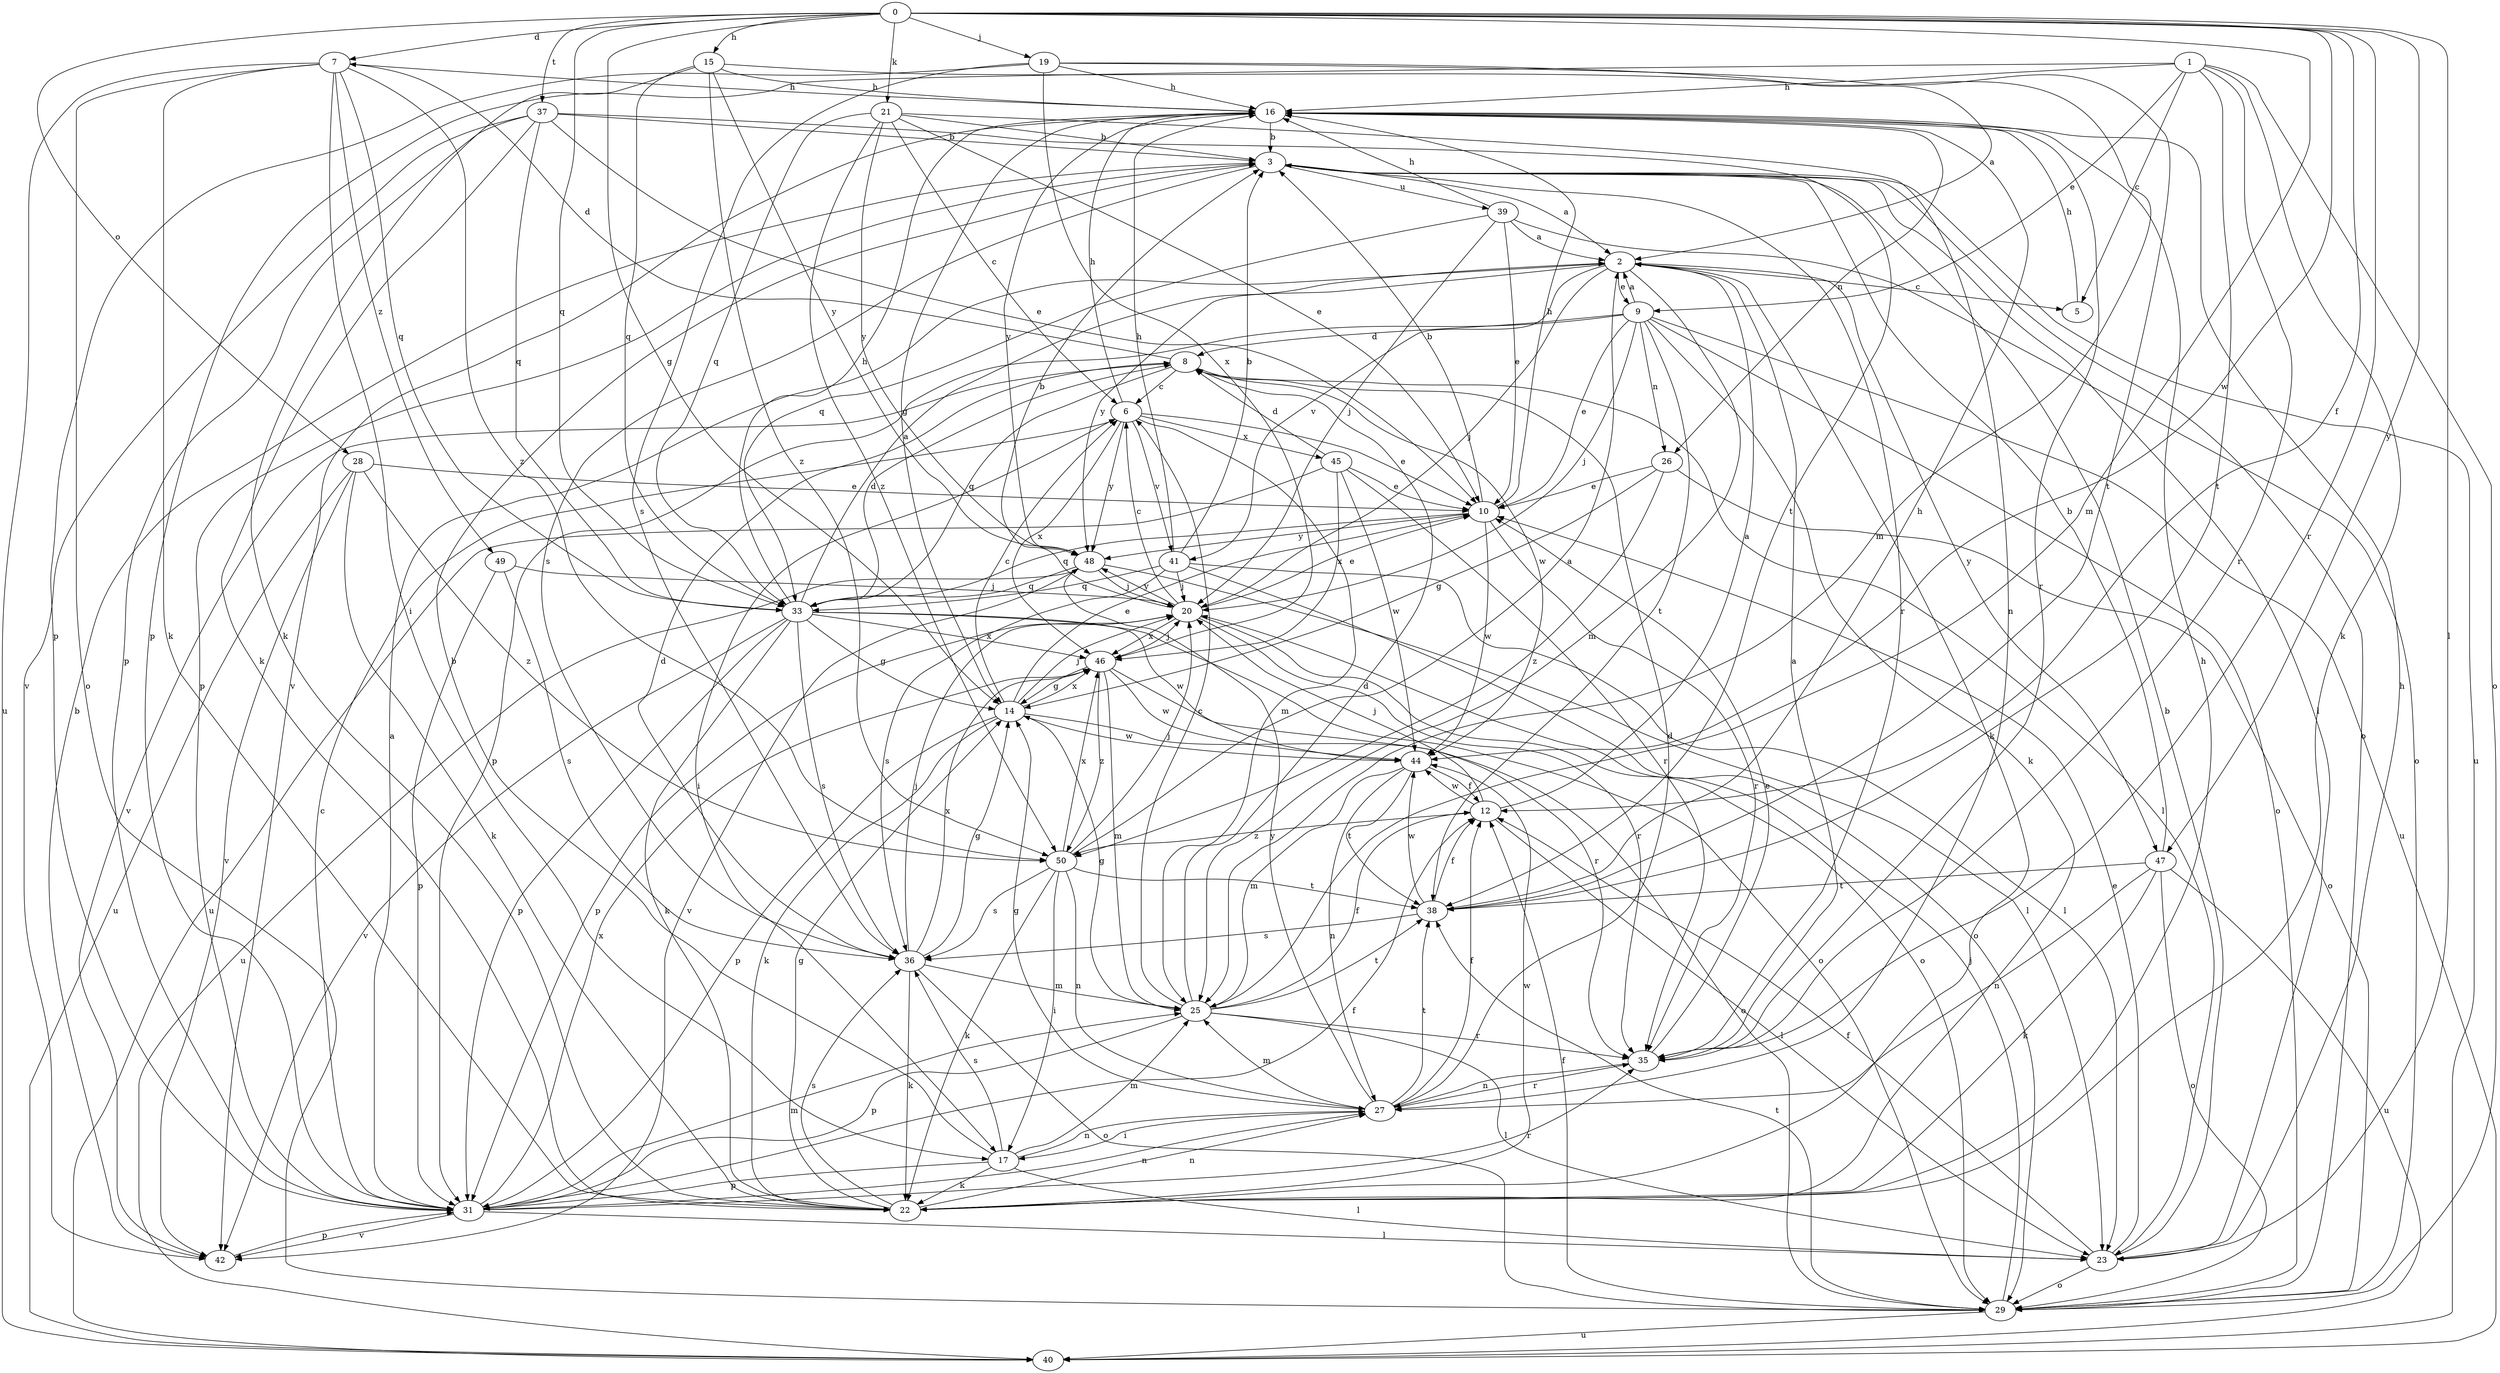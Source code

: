 strict digraph  {
0;
1;
2;
3;
5;
6;
7;
8;
9;
10;
12;
14;
15;
16;
17;
19;
20;
21;
22;
23;
25;
26;
27;
28;
29;
31;
33;
35;
36;
37;
38;
39;
40;
41;
42;
44;
45;
46;
47;
48;
49;
50;
0 -> 7  [label=d];
0 -> 12  [label=f];
0 -> 14  [label=g];
0 -> 15  [label=h];
0 -> 19  [label=j];
0 -> 21  [label=k];
0 -> 23  [label=l];
0 -> 25  [label=m];
0 -> 28  [label=o];
0 -> 33  [label=q];
0 -> 35  [label=r];
0 -> 37  [label=t];
0 -> 44  [label=w];
0 -> 47  [label=y];
1 -> 5  [label=c];
1 -> 9  [label=e];
1 -> 16  [label=h];
1 -> 22  [label=k];
1 -> 29  [label=o];
1 -> 31  [label=p];
1 -> 35  [label=r];
1 -> 38  [label=t];
2 -> 5  [label=c];
2 -> 9  [label=e];
2 -> 20  [label=j];
2 -> 22  [label=k];
2 -> 25  [label=m];
2 -> 41  [label=v];
2 -> 47  [label=y];
2 -> 48  [label=y];
3 -> 2  [label=a];
3 -> 23  [label=l];
3 -> 29  [label=o];
3 -> 31  [label=p];
3 -> 35  [label=r];
3 -> 36  [label=s];
3 -> 39  [label=u];
3 -> 40  [label=u];
5 -> 16  [label=h];
6 -> 10  [label=e];
6 -> 16  [label=h];
6 -> 17  [label=i];
6 -> 25  [label=m];
6 -> 41  [label=v];
6 -> 45  [label=x];
6 -> 46  [label=x];
6 -> 48  [label=y];
7 -> 16  [label=h];
7 -> 17  [label=i];
7 -> 22  [label=k];
7 -> 29  [label=o];
7 -> 33  [label=q];
7 -> 40  [label=u];
7 -> 49  [label=z];
7 -> 50  [label=z];
8 -> 6  [label=c];
8 -> 7  [label=d];
8 -> 23  [label=l];
8 -> 33  [label=q];
8 -> 42  [label=v];
8 -> 44  [label=w];
9 -> 2  [label=a];
9 -> 8  [label=d];
9 -> 10  [label=e];
9 -> 20  [label=j];
9 -> 22  [label=k];
9 -> 26  [label=n];
9 -> 29  [label=o];
9 -> 31  [label=p];
9 -> 38  [label=t];
9 -> 40  [label=u];
10 -> 3  [label=b];
10 -> 16  [label=h];
10 -> 33  [label=q];
10 -> 35  [label=r];
10 -> 44  [label=w];
10 -> 48  [label=y];
12 -> 2  [label=a];
12 -> 20  [label=j];
12 -> 23  [label=l];
12 -> 44  [label=w];
12 -> 50  [label=z];
14 -> 6  [label=c];
14 -> 10  [label=e];
14 -> 20  [label=j];
14 -> 22  [label=k];
14 -> 29  [label=o];
14 -> 31  [label=p];
14 -> 44  [label=w];
14 -> 46  [label=x];
15 -> 16  [label=h];
15 -> 22  [label=k];
15 -> 25  [label=m];
15 -> 33  [label=q];
15 -> 48  [label=y];
15 -> 50  [label=z];
16 -> 3  [label=b];
16 -> 14  [label=g];
16 -> 26  [label=n];
16 -> 35  [label=r];
16 -> 42  [label=v];
16 -> 48  [label=y];
17 -> 3  [label=b];
17 -> 22  [label=k];
17 -> 23  [label=l];
17 -> 25  [label=m];
17 -> 27  [label=n];
17 -> 31  [label=p];
17 -> 36  [label=s];
19 -> 2  [label=a];
19 -> 16  [label=h];
19 -> 31  [label=p];
19 -> 36  [label=s];
19 -> 38  [label=t];
19 -> 46  [label=x];
20 -> 3  [label=b];
20 -> 6  [label=c];
20 -> 10  [label=e];
20 -> 29  [label=o];
20 -> 31  [label=p];
20 -> 35  [label=r];
20 -> 46  [label=x];
20 -> 48  [label=y];
21 -> 3  [label=b];
21 -> 6  [label=c];
21 -> 10  [label=e];
21 -> 27  [label=n];
21 -> 33  [label=q];
21 -> 48  [label=y];
21 -> 50  [label=z];
22 -> 14  [label=g];
22 -> 16  [label=h];
22 -> 27  [label=n];
22 -> 36  [label=s];
22 -> 44  [label=w];
23 -> 3  [label=b];
23 -> 10  [label=e];
23 -> 12  [label=f];
23 -> 16  [label=h];
23 -> 29  [label=o];
25 -> 6  [label=c];
25 -> 8  [label=d];
25 -> 12  [label=f];
25 -> 14  [label=g];
25 -> 23  [label=l];
25 -> 31  [label=p];
25 -> 35  [label=r];
25 -> 38  [label=t];
26 -> 10  [label=e];
26 -> 14  [label=g];
26 -> 29  [label=o];
26 -> 50  [label=z];
27 -> 8  [label=d];
27 -> 12  [label=f];
27 -> 14  [label=g];
27 -> 17  [label=i];
27 -> 25  [label=m];
27 -> 35  [label=r];
27 -> 38  [label=t];
27 -> 48  [label=y];
28 -> 10  [label=e];
28 -> 22  [label=k];
28 -> 40  [label=u];
28 -> 42  [label=v];
28 -> 50  [label=z];
29 -> 12  [label=f];
29 -> 20  [label=j];
29 -> 38  [label=t];
29 -> 40  [label=u];
31 -> 2  [label=a];
31 -> 6  [label=c];
31 -> 12  [label=f];
31 -> 23  [label=l];
31 -> 25  [label=m];
31 -> 27  [label=n];
31 -> 35  [label=r];
31 -> 42  [label=v];
31 -> 46  [label=x];
33 -> 2  [label=a];
33 -> 8  [label=d];
33 -> 14  [label=g];
33 -> 16  [label=h];
33 -> 22  [label=k];
33 -> 29  [label=o];
33 -> 31  [label=p];
33 -> 36  [label=s];
33 -> 42  [label=v];
33 -> 44  [label=w];
33 -> 46  [label=x];
35 -> 2  [label=a];
35 -> 10  [label=e];
35 -> 27  [label=n];
36 -> 8  [label=d];
36 -> 14  [label=g];
36 -> 20  [label=j];
36 -> 22  [label=k];
36 -> 25  [label=m];
36 -> 29  [label=o];
36 -> 46  [label=x];
37 -> 3  [label=b];
37 -> 10  [label=e];
37 -> 22  [label=k];
37 -> 31  [label=p];
37 -> 33  [label=q];
37 -> 38  [label=t];
37 -> 42  [label=v];
38 -> 12  [label=f];
38 -> 16  [label=h];
38 -> 36  [label=s];
38 -> 44  [label=w];
39 -> 2  [label=a];
39 -> 10  [label=e];
39 -> 16  [label=h];
39 -> 20  [label=j];
39 -> 29  [label=o];
39 -> 33  [label=q];
41 -> 3  [label=b];
41 -> 16  [label=h];
41 -> 20  [label=j];
41 -> 23  [label=l];
41 -> 29  [label=o];
41 -> 33  [label=q];
41 -> 36  [label=s];
42 -> 3  [label=b];
42 -> 31  [label=p];
44 -> 12  [label=f];
44 -> 25  [label=m];
44 -> 27  [label=n];
44 -> 38  [label=t];
45 -> 8  [label=d];
45 -> 10  [label=e];
45 -> 35  [label=r];
45 -> 40  [label=u];
45 -> 44  [label=w];
45 -> 46  [label=x];
46 -> 14  [label=g];
46 -> 20  [label=j];
46 -> 25  [label=m];
46 -> 35  [label=r];
46 -> 44  [label=w];
46 -> 50  [label=z];
47 -> 3  [label=b];
47 -> 22  [label=k];
47 -> 27  [label=n];
47 -> 29  [label=o];
47 -> 38  [label=t];
47 -> 40  [label=u];
48 -> 20  [label=j];
48 -> 23  [label=l];
48 -> 33  [label=q];
48 -> 40  [label=u];
48 -> 42  [label=v];
49 -> 20  [label=j];
49 -> 31  [label=p];
49 -> 36  [label=s];
50 -> 2  [label=a];
50 -> 17  [label=i];
50 -> 20  [label=j];
50 -> 22  [label=k];
50 -> 27  [label=n];
50 -> 36  [label=s];
50 -> 38  [label=t];
50 -> 46  [label=x];
}

